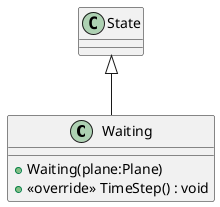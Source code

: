@startuml
class Waiting {
    + Waiting(plane:Plane)
    + <<override>> TimeStep() : void
}
State <|-- Waiting
@enduml
